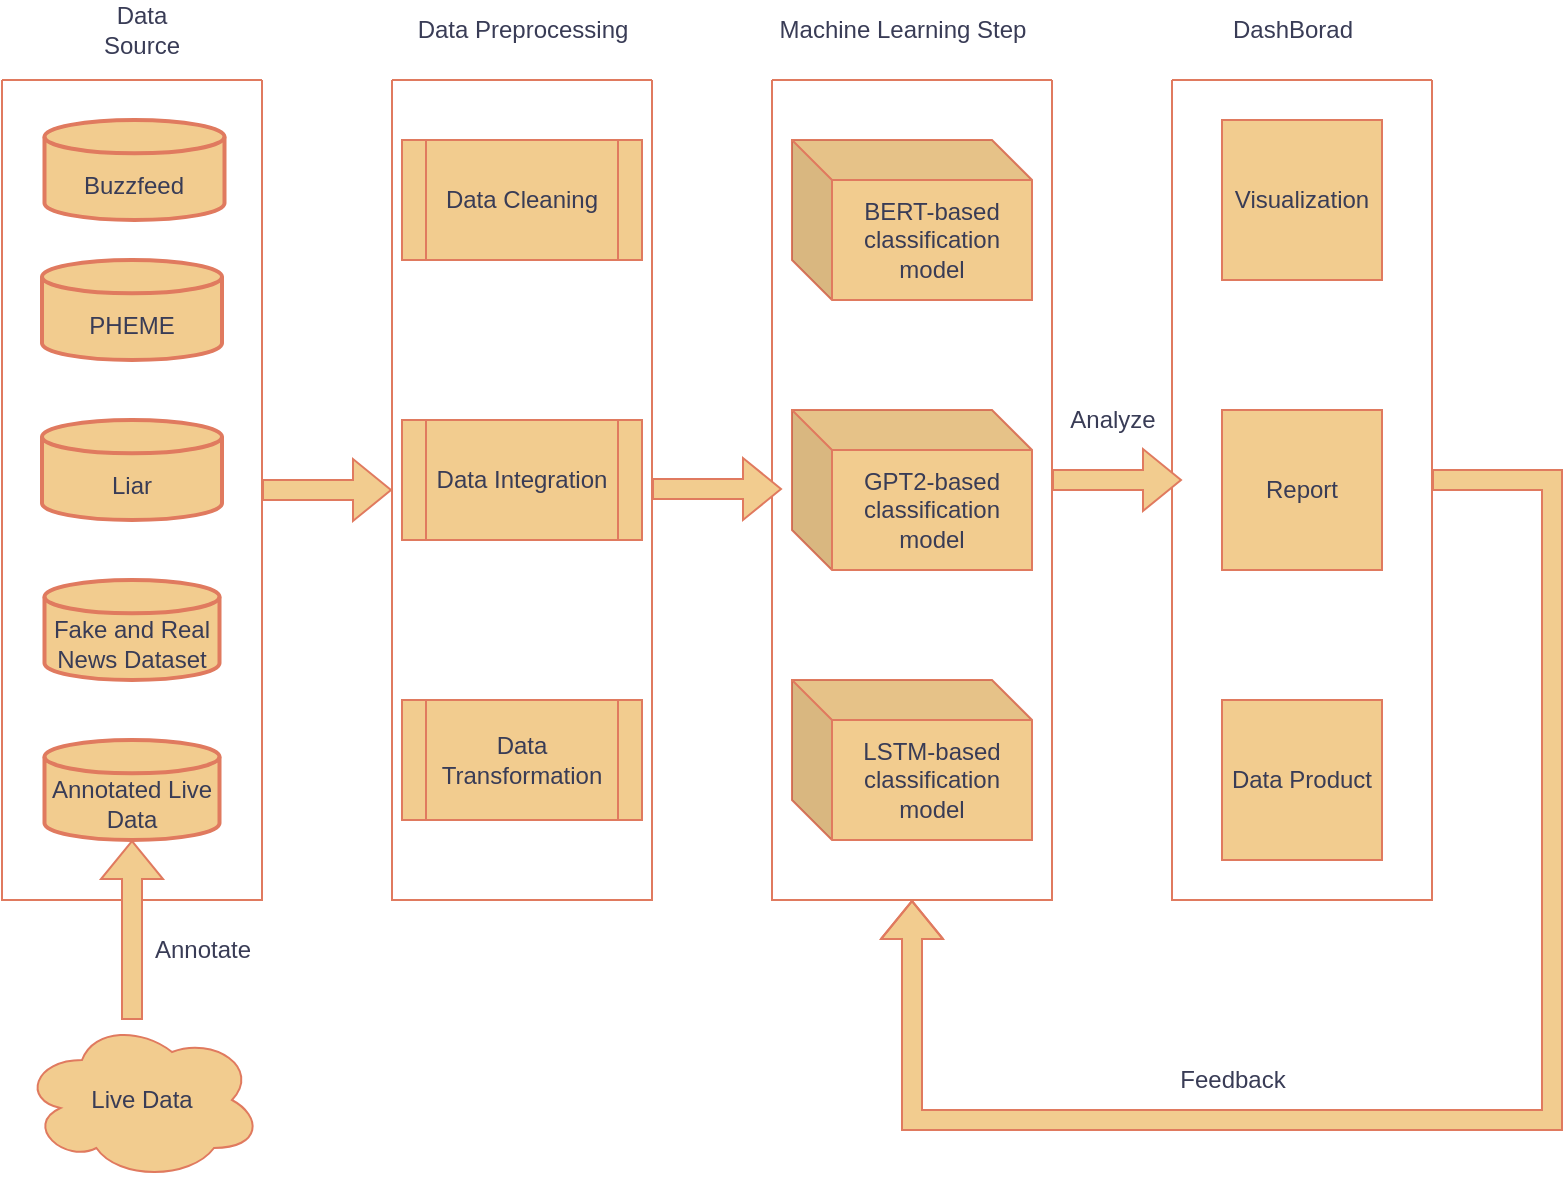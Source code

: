 <mxfile version="21.1.4" type="device">
  <diagram name="Page-1" id="yHuAgzLkZ5Ag7gSb9MU5">
    <mxGraphModel dx="1050" dy="581" grid="1" gridSize="10" guides="1" tooltips="1" connect="1" arrows="1" fold="1" page="1" pageScale="1" pageWidth="850" pageHeight="1100" math="0" shadow="0">
      <root>
        <mxCell id="0" />
        <mxCell id="1" parent="0" />
        <mxCell id="FdKUMwmKAYj537FAzARn-5" value="Data Source" style="text;html=1;strokeColor=none;fillColor=none;align=center;verticalAlign=middle;whiteSpace=wrap;rounded=0;labelBackgroundColor=none;fontColor=#393C56;" parent="1" vertex="1">
          <mxGeometry x="75" y="10" width="60" height="30" as="geometry" />
        </mxCell>
        <mxCell id="FdKUMwmKAYj537FAzARn-8" value="Data Preprocessing" style="text;html=1;align=center;verticalAlign=middle;resizable=0;points=[];autosize=1;strokeColor=none;fillColor=none;labelBackgroundColor=none;fontColor=#393C56;" parent="1" vertex="1">
          <mxGeometry x="230" y="10" width="130" height="30" as="geometry" />
        </mxCell>
        <mxCell id="FdKUMwmKAYj537FAzARn-9" value="Machine Learning Step" style="text;html=1;align=center;verticalAlign=middle;resizable=0;points=[];autosize=1;strokeColor=none;fillColor=none;labelBackgroundColor=none;fontColor=#393C56;" parent="1" vertex="1">
          <mxGeometry x="410" y="10" width="150" height="30" as="geometry" />
        </mxCell>
        <mxCell id="FdKUMwmKAYj537FAzARn-11" value="DashBorad" style="text;html=1;align=center;verticalAlign=middle;resizable=0;points=[];autosize=1;strokeColor=none;fillColor=none;labelBackgroundColor=none;fontColor=#393C56;" parent="1" vertex="1">
          <mxGeometry x="640" y="10" width="80" height="30" as="geometry" />
        </mxCell>
        <mxCell id="FdKUMwmKAYj537FAzARn-23" value="" style="swimlane;startSize=0;strokeColor=#E07A5F;fontColor=#393C56;fillColor=#F2CC8F;" parent="1" vertex="1">
          <mxGeometry x="35" y="50" width="130" height="410" as="geometry" />
        </mxCell>
        <mxCell id="FdKUMwmKAYj537FAzARn-20" value="&lt;br&gt;Buzzfeed" style="strokeWidth=2;html=1;shape=mxgraph.flowchart.database;whiteSpace=wrap;strokeColor=#E07A5F;fontColor=#393C56;fillColor=#F2CC8F;" parent="FdKUMwmKAYj537FAzARn-23" vertex="1">
          <mxGeometry x="21.25" y="20" width="90" height="50" as="geometry" />
        </mxCell>
        <mxCell id="FdKUMwmKAYj537FAzARn-21" value="&lt;br&gt;Liar" style="strokeWidth=2;html=1;shape=mxgraph.flowchart.database;whiteSpace=wrap;strokeColor=#E07A5F;fontColor=#393C56;fillColor=#F2CC8F;" parent="FdKUMwmKAYj537FAzARn-23" vertex="1">
          <mxGeometry x="20" y="170" width="90" height="50" as="geometry" />
        </mxCell>
        <mxCell id="DZKuzv40uYhzJiTlVK6x-3" value="&lt;br&gt;PHEME" style="strokeWidth=2;html=1;shape=mxgraph.flowchart.database;whiteSpace=wrap;strokeColor=#E07A5F;fontColor=#393C56;fillColor=#F2CC8F;" vertex="1" parent="FdKUMwmKAYj537FAzARn-23">
          <mxGeometry x="20" y="90" width="90" height="50" as="geometry" />
        </mxCell>
        <mxCell id="DZKuzv40uYhzJiTlVK6x-4" value="&lt;br&gt;Fake and Real News Dataset" style="strokeWidth=2;html=1;shape=mxgraph.flowchart.database;whiteSpace=wrap;strokeColor=#E07A5F;fontColor=#393C56;fillColor=#F2CC8F;" vertex="1" parent="FdKUMwmKAYj537FAzARn-23">
          <mxGeometry x="21.25" y="250" width="87.5" height="50" as="geometry" />
        </mxCell>
        <mxCell id="DZKuzv40uYhzJiTlVK6x-5" value="&lt;br&gt;Annotated Live Data" style="strokeWidth=2;html=1;shape=mxgraph.flowchart.database;whiteSpace=wrap;strokeColor=#E07A5F;fontColor=#393C56;fillColor=#F2CC8F;" vertex="1" parent="FdKUMwmKAYj537FAzARn-23">
          <mxGeometry x="21.25" y="330" width="87.5" height="50" as="geometry" />
        </mxCell>
        <mxCell id="FdKUMwmKAYj537FAzARn-24" value="" style="swimlane;startSize=0;strokeColor=#E07A5F;fontColor=#393C56;fillColor=#F2CC8F;" parent="1" vertex="1">
          <mxGeometry x="230" y="50" width="130" height="410" as="geometry" />
        </mxCell>
        <mxCell id="FdKUMwmKAYj537FAzARn-27" value="Data Cleaning" style="shape=process;whiteSpace=wrap;html=1;backgroundOutline=1;strokeColor=#E07A5F;fontColor=#393C56;fillColor=#F2CC8F;" parent="FdKUMwmKAYj537FAzARn-24" vertex="1">
          <mxGeometry x="5" y="30" width="120" height="60" as="geometry" />
        </mxCell>
        <mxCell id="FdKUMwmKAYj537FAzARn-29" value="Data Integration" style="shape=process;whiteSpace=wrap;html=1;backgroundOutline=1;strokeColor=#E07A5F;fontColor=#393C56;fillColor=#F2CC8F;" parent="FdKUMwmKAYj537FAzARn-24" vertex="1">
          <mxGeometry x="5" y="170" width="120" height="60" as="geometry" />
        </mxCell>
        <mxCell id="FdKUMwmKAYj537FAzARn-28" value="Data Transformation" style="shape=process;whiteSpace=wrap;html=1;backgroundOutline=1;strokeColor=#E07A5F;fontColor=#393C56;fillColor=#F2CC8F;" parent="FdKUMwmKAYj537FAzARn-24" vertex="1">
          <mxGeometry x="5" y="310" width="120" height="60" as="geometry" />
        </mxCell>
        <mxCell id="FdKUMwmKAYj537FAzARn-25" value="" style="swimlane;startSize=0;strokeColor=#E07A5F;fontColor=#393C56;fillColor=#F2CC8F;" parent="1" vertex="1">
          <mxGeometry x="420" y="50" width="140" height="410" as="geometry">
            <mxRectangle x="420" y="50" width="50" height="40" as="alternateBounds" />
          </mxGeometry>
        </mxCell>
        <mxCell id="FdKUMwmKAYj537FAzARn-32" value="BERT-based classification model" style="shape=cube;whiteSpace=wrap;html=1;boundedLbl=1;backgroundOutline=1;darkOpacity=0.05;darkOpacity2=0.1;strokeColor=#E07A5F;fontColor=#393C56;fillColor=#F2CC8F;" parent="FdKUMwmKAYj537FAzARn-25" vertex="1">
          <mxGeometry x="10" y="30" width="120" height="80" as="geometry" />
        </mxCell>
        <mxCell id="DZKuzv40uYhzJiTlVK6x-1" value="GPT2-based classification model" style="shape=cube;whiteSpace=wrap;html=1;boundedLbl=1;backgroundOutline=1;darkOpacity=0.05;darkOpacity2=0.1;strokeColor=#E07A5F;fontColor=#393C56;fillColor=#F2CC8F;" vertex="1" parent="FdKUMwmKAYj537FAzARn-25">
          <mxGeometry x="10" y="165" width="120" height="80" as="geometry" />
        </mxCell>
        <mxCell id="DZKuzv40uYhzJiTlVK6x-2" value="LSTM-based classification model" style="shape=cube;whiteSpace=wrap;html=1;boundedLbl=1;backgroundOutline=1;darkOpacity=0.05;darkOpacity2=0.1;strokeColor=#E07A5F;fontColor=#393C56;fillColor=#F2CC8F;" vertex="1" parent="FdKUMwmKAYj537FAzARn-25">
          <mxGeometry x="10" y="300" width="120" height="80" as="geometry" />
        </mxCell>
        <mxCell id="FdKUMwmKAYj537FAzARn-26" value="" style="swimlane;startSize=0;strokeColor=#E07A5F;fontColor=#393C56;fillColor=#F2CC8F;" parent="1" vertex="1">
          <mxGeometry x="620" y="50" width="130" height="410" as="geometry" />
        </mxCell>
        <mxCell id="FdKUMwmKAYj537FAzARn-36" value="Visualization" style="whiteSpace=wrap;html=1;aspect=fixed;strokeColor=#E07A5F;fontColor=#393C56;fillColor=#F2CC8F;" parent="FdKUMwmKAYj537FAzARn-26" vertex="1">
          <mxGeometry x="25" y="20" width="80" height="80" as="geometry" />
        </mxCell>
        <mxCell id="FdKUMwmKAYj537FAzARn-35" value="Report" style="whiteSpace=wrap;html=1;aspect=fixed;strokeColor=#E07A5F;fontColor=#393C56;fillColor=#F2CC8F;" parent="FdKUMwmKAYj537FAzARn-26" vertex="1">
          <mxGeometry x="25" y="165" width="80" height="80" as="geometry" />
        </mxCell>
        <mxCell id="FdKUMwmKAYj537FAzARn-34" value="Data Product" style="whiteSpace=wrap;html=1;aspect=fixed;strokeColor=#E07A5F;fontColor=#393C56;fillColor=#F2CC8F;" parent="FdKUMwmKAYj537FAzARn-26" vertex="1">
          <mxGeometry x="25" y="310" width="80" height="80" as="geometry" />
        </mxCell>
        <mxCell id="FdKUMwmKAYj537FAzARn-39" value="" style="shape=flexArrow;endArrow=classic;html=1;rounded=0;strokeColor=#E07A5F;fontColor=#393C56;fillColor=#F2CC8F;exitX=1;exitY=0.5;exitDx=0;exitDy=0;entryX=0;entryY=0.5;entryDx=0;entryDy=0;" parent="1" source="FdKUMwmKAYj537FAzARn-23" target="FdKUMwmKAYj537FAzARn-24" edge="1">
          <mxGeometry width="50" height="50" relative="1" as="geometry">
            <mxPoint x="420" y="380" as="sourcePoint" />
            <mxPoint x="470" y="330" as="targetPoint" />
          </mxGeometry>
        </mxCell>
        <mxCell id="FdKUMwmKAYj537FAzARn-40" value="" style="shape=flexArrow;endArrow=classic;html=1;rounded=0;strokeColor=#E07A5F;fontColor=#393C56;fillColor=#F2CC8F;exitX=1;exitY=0.5;exitDx=0;exitDy=0;entryX=0;entryY=0.5;entryDx=0;entryDy=0;" parent="1" edge="1">
          <mxGeometry width="50" height="50" relative="1" as="geometry">
            <mxPoint x="360" y="254.5" as="sourcePoint" />
            <mxPoint x="425" y="254.5" as="targetPoint" />
          </mxGeometry>
        </mxCell>
        <mxCell id="FdKUMwmKAYj537FAzARn-41" value="" style="shape=flexArrow;endArrow=classic;html=1;rounded=0;strokeColor=#E07A5F;fontColor=#393C56;fillColor=#F2CC8F;exitX=1;exitY=0.5;exitDx=0;exitDy=0;entryX=0;entryY=0.5;entryDx=0;entryDy=0;" parent="1" edge="1">
          <mxGeometry width="50" height="50" relative="1" as="geometry">
            <mxPoint x="560" y="250" as="sourcePoint" />
            <mxPoint x="625" y="250" as="targetPoint" />
          </mxGeometry>
        </mxCell>
        <mxCell id="FdKUMwmKAYj537FAzARn-42" value="" style="shape=flexArrow;endArrow=classic;html=1;rounded=0;strokeColor=#E07A5F;fontColor=#393C56;fillColor=#F2CC8F;exitX=1;exitY=0.5;exitDx=0;exitDy=0;entryX=0.5;entryY=1;entryDx=0;entryDy=0;" parent="1" target="FdKUMwmKAYj537FAzARn-25" edge="1">
          <mxGeometry width="50" height="50" relative="1" as="geometry">
            <mxPoint x="750" y="250" as="sourcePoint" />
            <mxPoint x="480" y="530" as="targetPoint" />
            <Array as="points">
              <mxPoint x="810" y="250" />
              <mxPoint x="810" y="570" />
              <mxPoint x="490" y="570" />
            </Array>
          </mxGeometry>
        </mxCell>
        <mxCell id="FdKUMwmKAYj537FAzARn-43" value="Feedback" style="text;html=1;align=center;verticalAlign=middle;resizable=0;points=[];autosize=1;strokeColor=none;fillColor=none;fontColor=#393C56;" parent="1" vertex="1">
          <mxGeometry x="610" y="535" width="80" height="30" as="geometry" />
        </mxCell>
        <mxCell id="FdKUMwmKAYj537FAzARn-44" value="Analyze" style="text;html=1;align=center;verticalAlign=middle;resizable=0;points=[];autosize=1;strokeColor=none;fillColor=none;fontColor=#393C56;" parent="1" vertex="1">
          <mxGeometry x="555" y="205" width="70" height="30" as="geometry" />
        </mxCell>
        <mxCell id="FdKUMwmKAYj537FAzARn-3" value="Live Data" style="ellipse;shape=cloud;whiteSpace=wrap;html=1;labelBackgroundColor=none;fillColor=#F2CC8F;strokeColor=#E07A5F;fontColor=#393C56;" parent="1" vertex="1">
          <mxGeometry x="45" y="520" width="120" height="80" as="geometry" />
        </mxCell>
        <mxCell id="DZKuzv40uYhzJiTlVK6x-7" value="" style="shape=flexArrow;endArrow=classic;html=1;rounded=0;strokeColor=#E07A5F;fontColor=#393C56;fillColor=#F2CC8F;entryX=0.5;entryY=1;entryDx=0;entryDy=0;entryPerimeter=0;" edge="1" parent="1" target="DZKuzv40uYhzJiTlVK6x-5">
          <mxGeometry width="50" height="50" relative="1" as="geometry">
            <mxPoint x="100" y="520" as="sourcePoint" />
            <mxPoint x="240" y="265" as="targetPoint" />
          </mxGeometry>
        </mxCell>
        <mxCell id="DZKuzv40uYhzJiTlVK6x-8" value="Annotate" style="text;html=1;align=center;verticalAlign=middle;resizable=0;points=[];autosize=1;strokeColor=none;fillColor=none;fontColor=#393C56;" vertex="1" parent="1">
          <mxGeometry x="100" y="470" width="70" height="30" as="geometry" />
        </mxCell>
      </root>
    </mxGraphModel>
  </diagram>
</mxfile>
